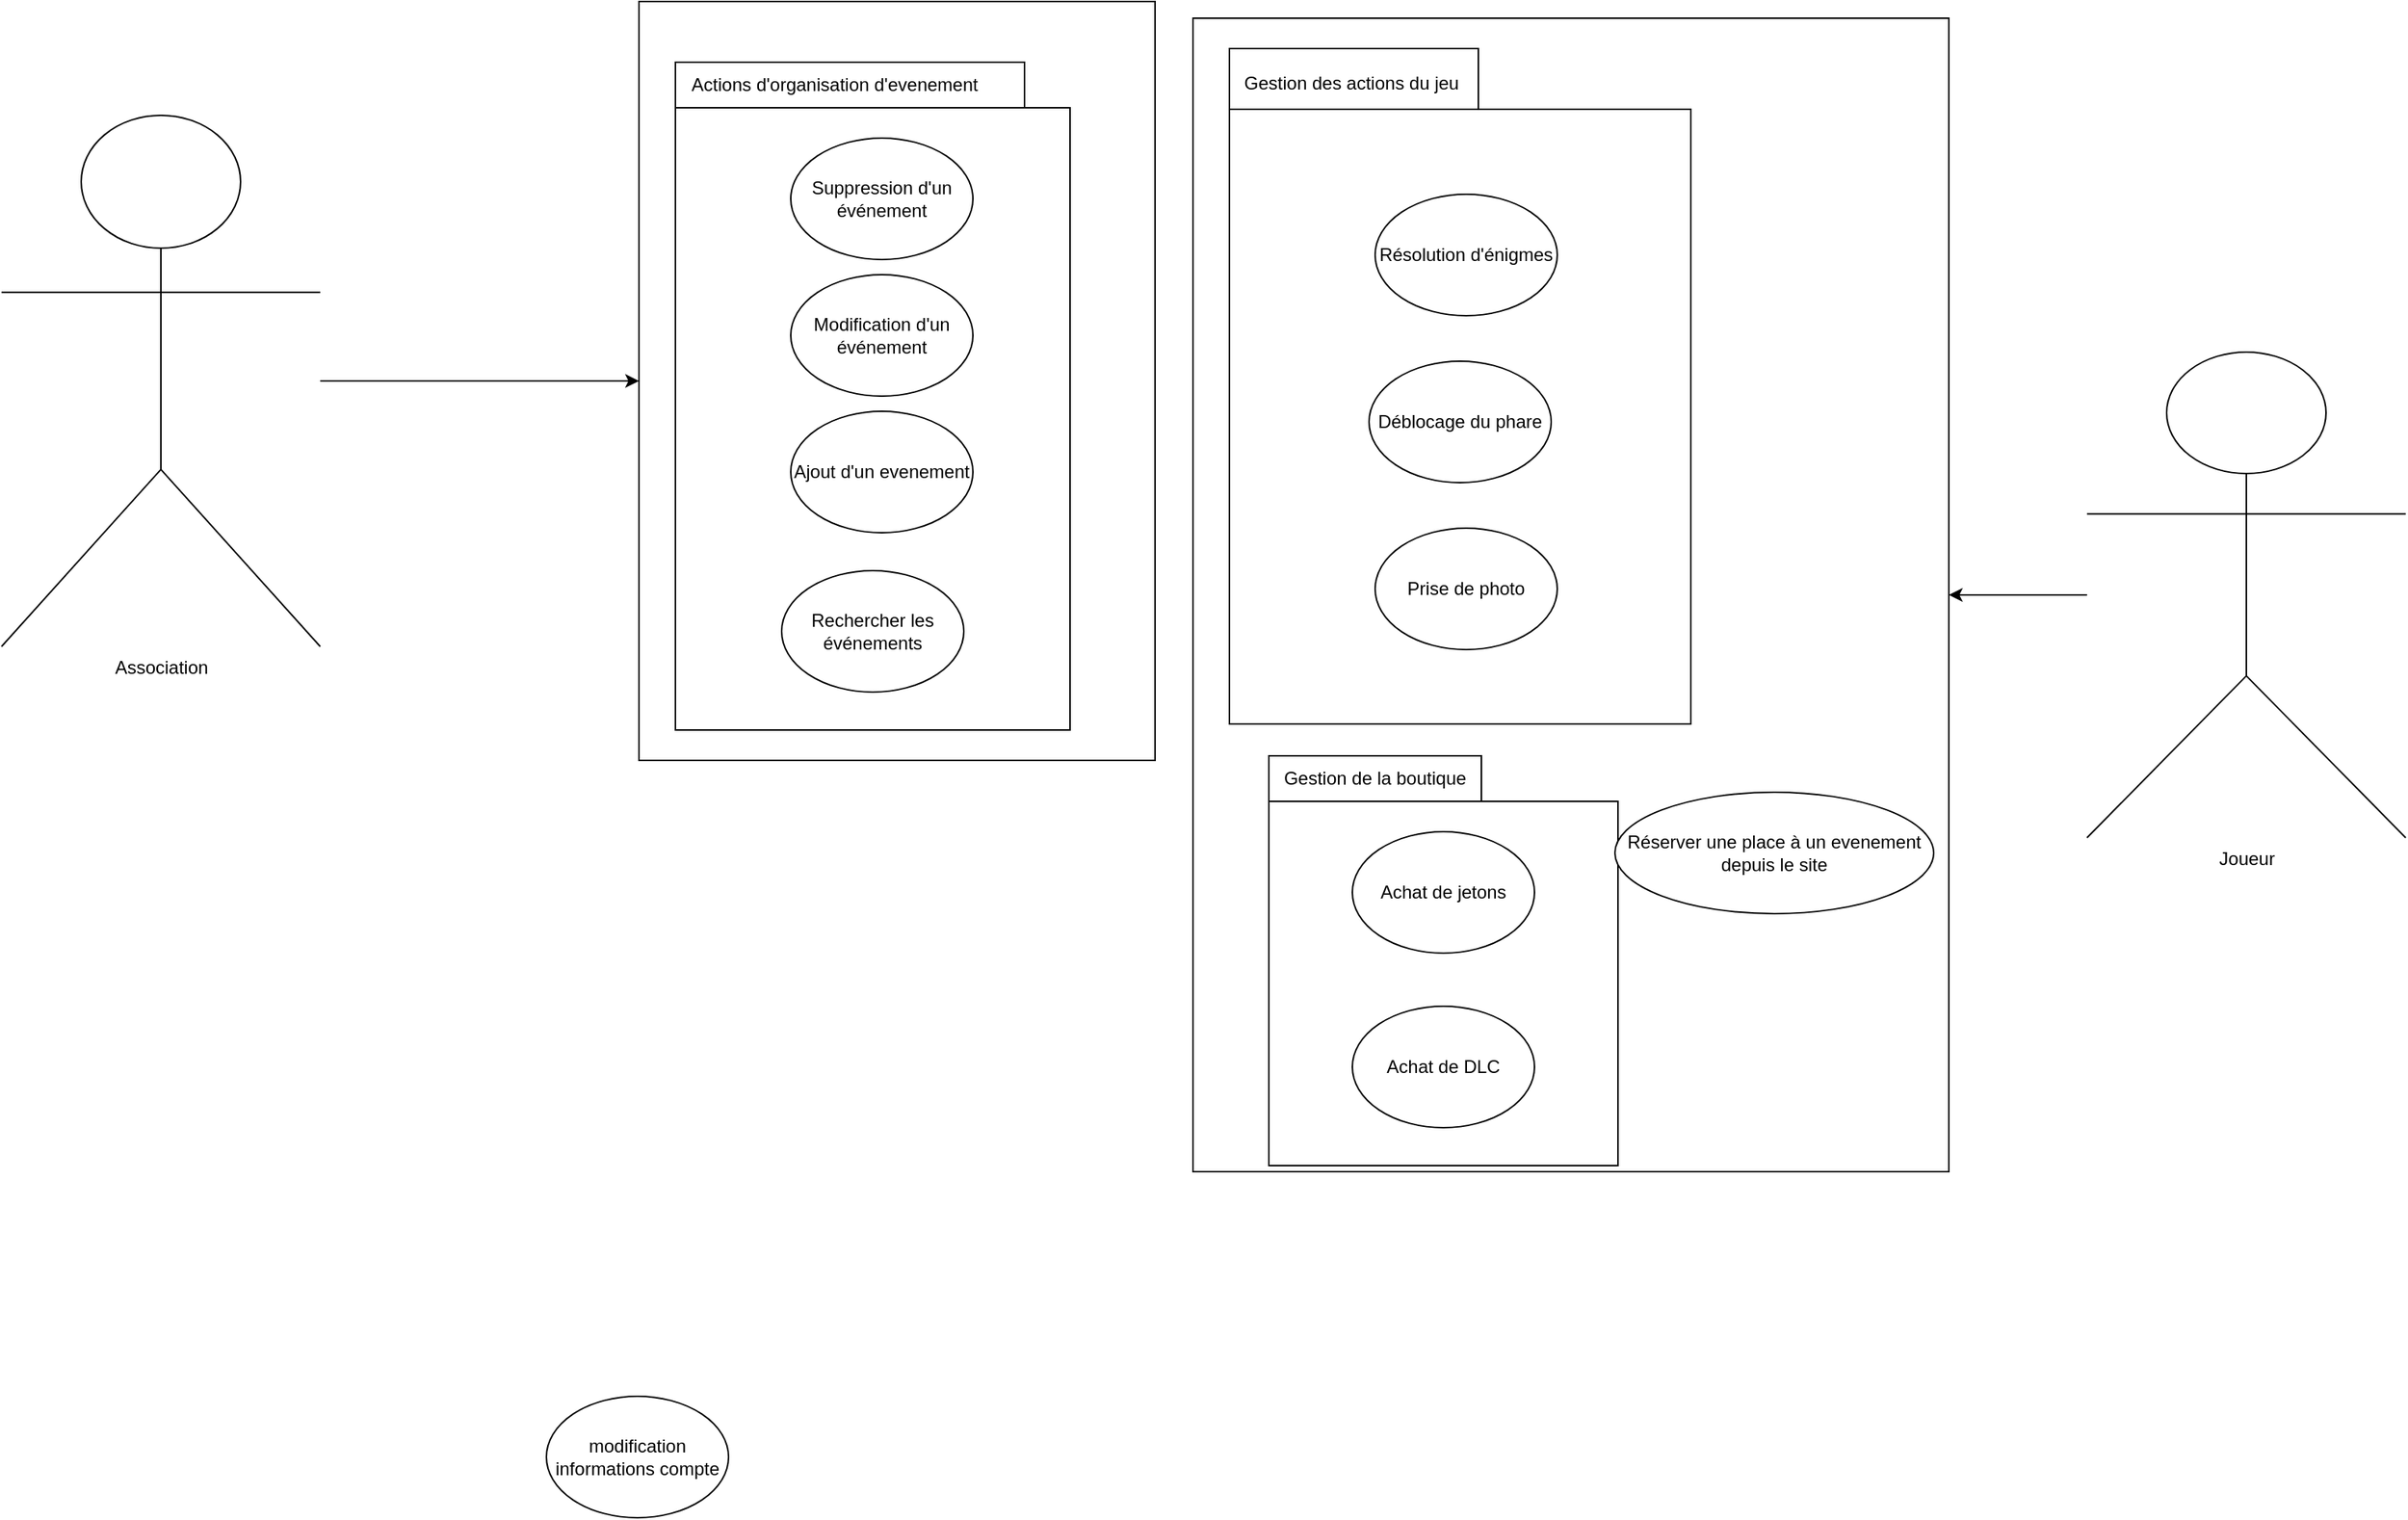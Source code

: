 <mxfile version="24.8.4">
  <diagram name="Page-1" id="UtBNDfn8IIDB6-av0K0q">
    <mxGraphModel dx="934" dy="523" grid="0" gridSize="10" guides="0" tooltips="1" connect="1" arrows="1" fold="1" page="1" pageScale="1" pageWidth="827" pageHeight="1169" math="0" shadow="0">
      <root>
        <mxCell id="0" />
        <mxCell id="1" parent="0" />
        <mxCell id="fJX49_q2fESSbCwYfbrY-13" value="" style="rounded=0;whiteSpace=wrap;html=1;" vertex="1" parent="1">
          <mxGeometry x="473" y="123" width="340" height="500" as="geometry" />
        </mxCell>
        <mxCell id="tl4poTx89u1U0Vo0xO1h-35" value="" style="rounded=0;whiteSpace=wrap;html=1;" parent="1" vertex="1">
          <mxGeometry x="838" y="134" width="498" height="760" as="geometry" />
        </mxCell>
        <mxCell id="fJX49_q2fESSbCwYfbrY-15" style="edgeStyle=orthogonalEdgeStyle;rounded=0;orthogonalLoop=1;jettySize=auto;html=1;entryX=1;entryY=0.5;entryDx=0;entryDy=0;" edge="1" parent="1" source="tl4poTx89u1U0Vo0xO1h-1" target="tl4poTx89u1U0Vo0xO1h-35">
          <mxGeometry relative="1" as="geometry" />
        </mxCell>
        <mxCell id="tl4poTx89u1U0Vo0xO1h-1" value="Joueur" style="shape=umlActor;verticalLabelPosition=bottom;verticalAlign=top;html=1;outlineConnect=0;" parent="1" vertex="1">
          <mxGeometry x="1427" y="354" width="210" height="320" as="geometry" />
        </mxCell>
        <mxCell id="fJX49_q2fESSbCwYfbrY-16" style="edgeStyle=orthogonalEdgeStyle;rounded=0;orthogonalLoop=1;jettySize=auto;html=1;entryX=0;entryY=0.5;entryDx=0;entryDy=0;" edge="1" parent="1" source="tl4poTx89u1U0Vo0xO1h-4" target="fJX49_q2fESSbCwYfbrY-13">
          <mxGeometry relative="1" as="geometry" />
        </mxCell>
        <mxCell id="tl4poTx89u1U0Vo0xO1h-4" value="Association" style="shape=umlActor;verticalLabelPosition=bottom;verticalAlign=top;html=1;outlineConnect=0;" parent="1" vertex="1">
          <mxGeometry x="53" y="198" width="210" height="350" as="geometry" />
        </mxCell>
        <mxCell id="fJX49_q2fESSbCwYfbrY-3" value="" style="shape=folder;fontStyle=1;spacingTop=10;tabWidth=164;tabHeight=40;tabPosition=left;html=1;whiteSpace=wrap;" vertex="1" parent="1">
          <mxGeometry x="862" y="154" width="304" height="445" as="geometry" />
        </mxCell>
        <mxCell id="tl4poTx89u1U0Vo0xO1h-78" value="modification informations compte" style="ellipse;whiteSpace=wrap;html=1;" parent="1" vertex="1">
          <mxGeometry x="412" y="1042" width="120" height="80" as="geometry" />
        </mxCell>
        <mxCell id="fJX49_q2fESSbCwYfbrY-5" value="Gestion des actions du jeu" style="text;html=1;align=center;verticalAlign=middle;resizable=0;points=[];autosize=1;strokeColor=none;fillColor=none;" vertex="1" parent="1">
          <mxGeometry x="862" y="161.64" width="160" height="30" as="geometry" />
        </mxCell>
        <mxCell id="tl4poTx89u1U0Vo0xO1h-57" value="Résolution d&#39;énigmes" style="ellipse;whiteSpace=wrap;html=1;" parent="1" vertex="1">
          <mxGeometry x="958" y="250" width="120" height="80" as="geometry" />
        </mxCell>
        <mxCell id="tl4poTx89u1U0Vo0xO1h-58" value="Déblocage du phare" style="ellipse;whiteSpace=wrap;html=1;" parent="1" vertex="1">
          <mxGeometry x="954" y="360" width="120" height="80" as="geometry" />
        </mxCell>
        <mxCell id="tl4poTx89u1U0Vo0xO1h-61" value="Prise de photo" style="ellipse;whiteSpace=wrap;html=1;" parent="1" vertex="1">
          <mxGeometry x="958" y="470" width="120" height="80" as="geometry" />
        </mxCell>
        <mxCell id="fJX49_q2fESSbCwYfbrY-6" value="" style="shape=folder;fontStyle=1;spacingTop=10;tabWidth=140;tabHeight=30;tabPosition=left;html=1;whiteSpace=wrap;" vertex="1" parent="1">
          <mxGeometry x="888" y="620" width="230" height="270" as="geometry" />
        </mxCell>
        <mxCell id="tl4poTx89u1U0Vo0xO1h-69" value="Gestion de la boutique" style="text;html=1;align=center;verticalAlign=middle;whiteSpace=wrap;rounded=0;" parent="1" vertex="1">
          <mxGeometry x="888" y="620" width="140" height="30" as="geometry" />
        </mxCell>
        <mxCell id="tl4poTx89u1U0Vo0xO1h-67" value="Achat de jetons" style="ellipse;whiteSpace=wrap;html=1;" parent="1" vertex="1">
          <mxGeometry x="943" y="670.0" width="120" height="80" as="geometry" />
        </mxCell>
        <mxCell id="tl4poTx89u1U0Vo0xO1h-68" value="Achat de DLC" style="ellipse;whiteSpace=wrap;html=1;" parent="1" vertex="1">
          <mxGeometry x="943" y="785.0" width="120" height="80" as="geometry" />
        </mxCell>
        <mxCell id="tl4poTx89u1U0Vo0xO1h-45" value="Réserver une place à un evenement depuis le site" style="ellipse;whiteSpace=wrap;html=1;" parent="1" vertex="1">
          <mxGeometry x="1116" y="644" width="210" height="80" as="geometry" />
        </mxCell>
        <mxCell id="fJX49_q2fESSbCwYfbrY-8" value="" style="shape=folder;fontStyle=1;spacingTop=10;tabWidth=230;tabHeight=30;tabPosition=left;html=1;whiteSpace=wrap;" vertex="1" parent="1">
          <mxGeometry x="497" y="163" width="260" height="440" as="geometry" />
        </mxCell>
        <mxCell id="tl4poTx89u1U0Vo0xO1h-40" value="Actions d&#39;organisation d&#39;evenement" style="text;html=1;align=center;verticalAlign=middle;whiteSpace=wrap;rounded=0;" parent="1" vertex="1">
          <mxGeometry x="497" y="163" width="210" height="30" as="geometry" />
        </mxCell>
        <mxCell id="tl4poTx89u1U0Vo0xO1h-11" value="Suppression d&#39;un événement" style="ellipse;whiteSpace=wrap;html=1;" parent="1" vertex="1">
          <mxGeometry x="573" y="213" width="120" height="80" as="geometry" />
        </mxCell>
        <mxCell id="tl4poTx89u1U0Vo0xO1h-12" value="Modification d&#39;un événement" style="ellipse;whiteSpace=wrap;html=1;" parent="1" vertex="1">
          <mxGeometry x="573" y="303" width="120" height="80" as="geometry" />
        </mxCell>
        <mxCell id="tl4poTx89u1U0Vo0xO1h-10" value="Ajout d&#39;un evenement" style="ellipse;whiteSpace=wrap;html=1;" parent="1" vertex="1">
          <mxGeometry x="573" y="393" width="120" height="80" as="geometry" />
        </mxCell>
        <mxCell id="tl4poTx89u1U0Vo0xO1h-9" value="Rechercher les événements" style="ellipse;whiteSpace=wrap;html=1;" parent="1" vertex="1">
          <mxGeometry x="567" y="498" width="120" height="80" as="geometry" />
        </mxCell>
      </root>
    </mxGraphModel>
  </diagram>
</mxfile>
